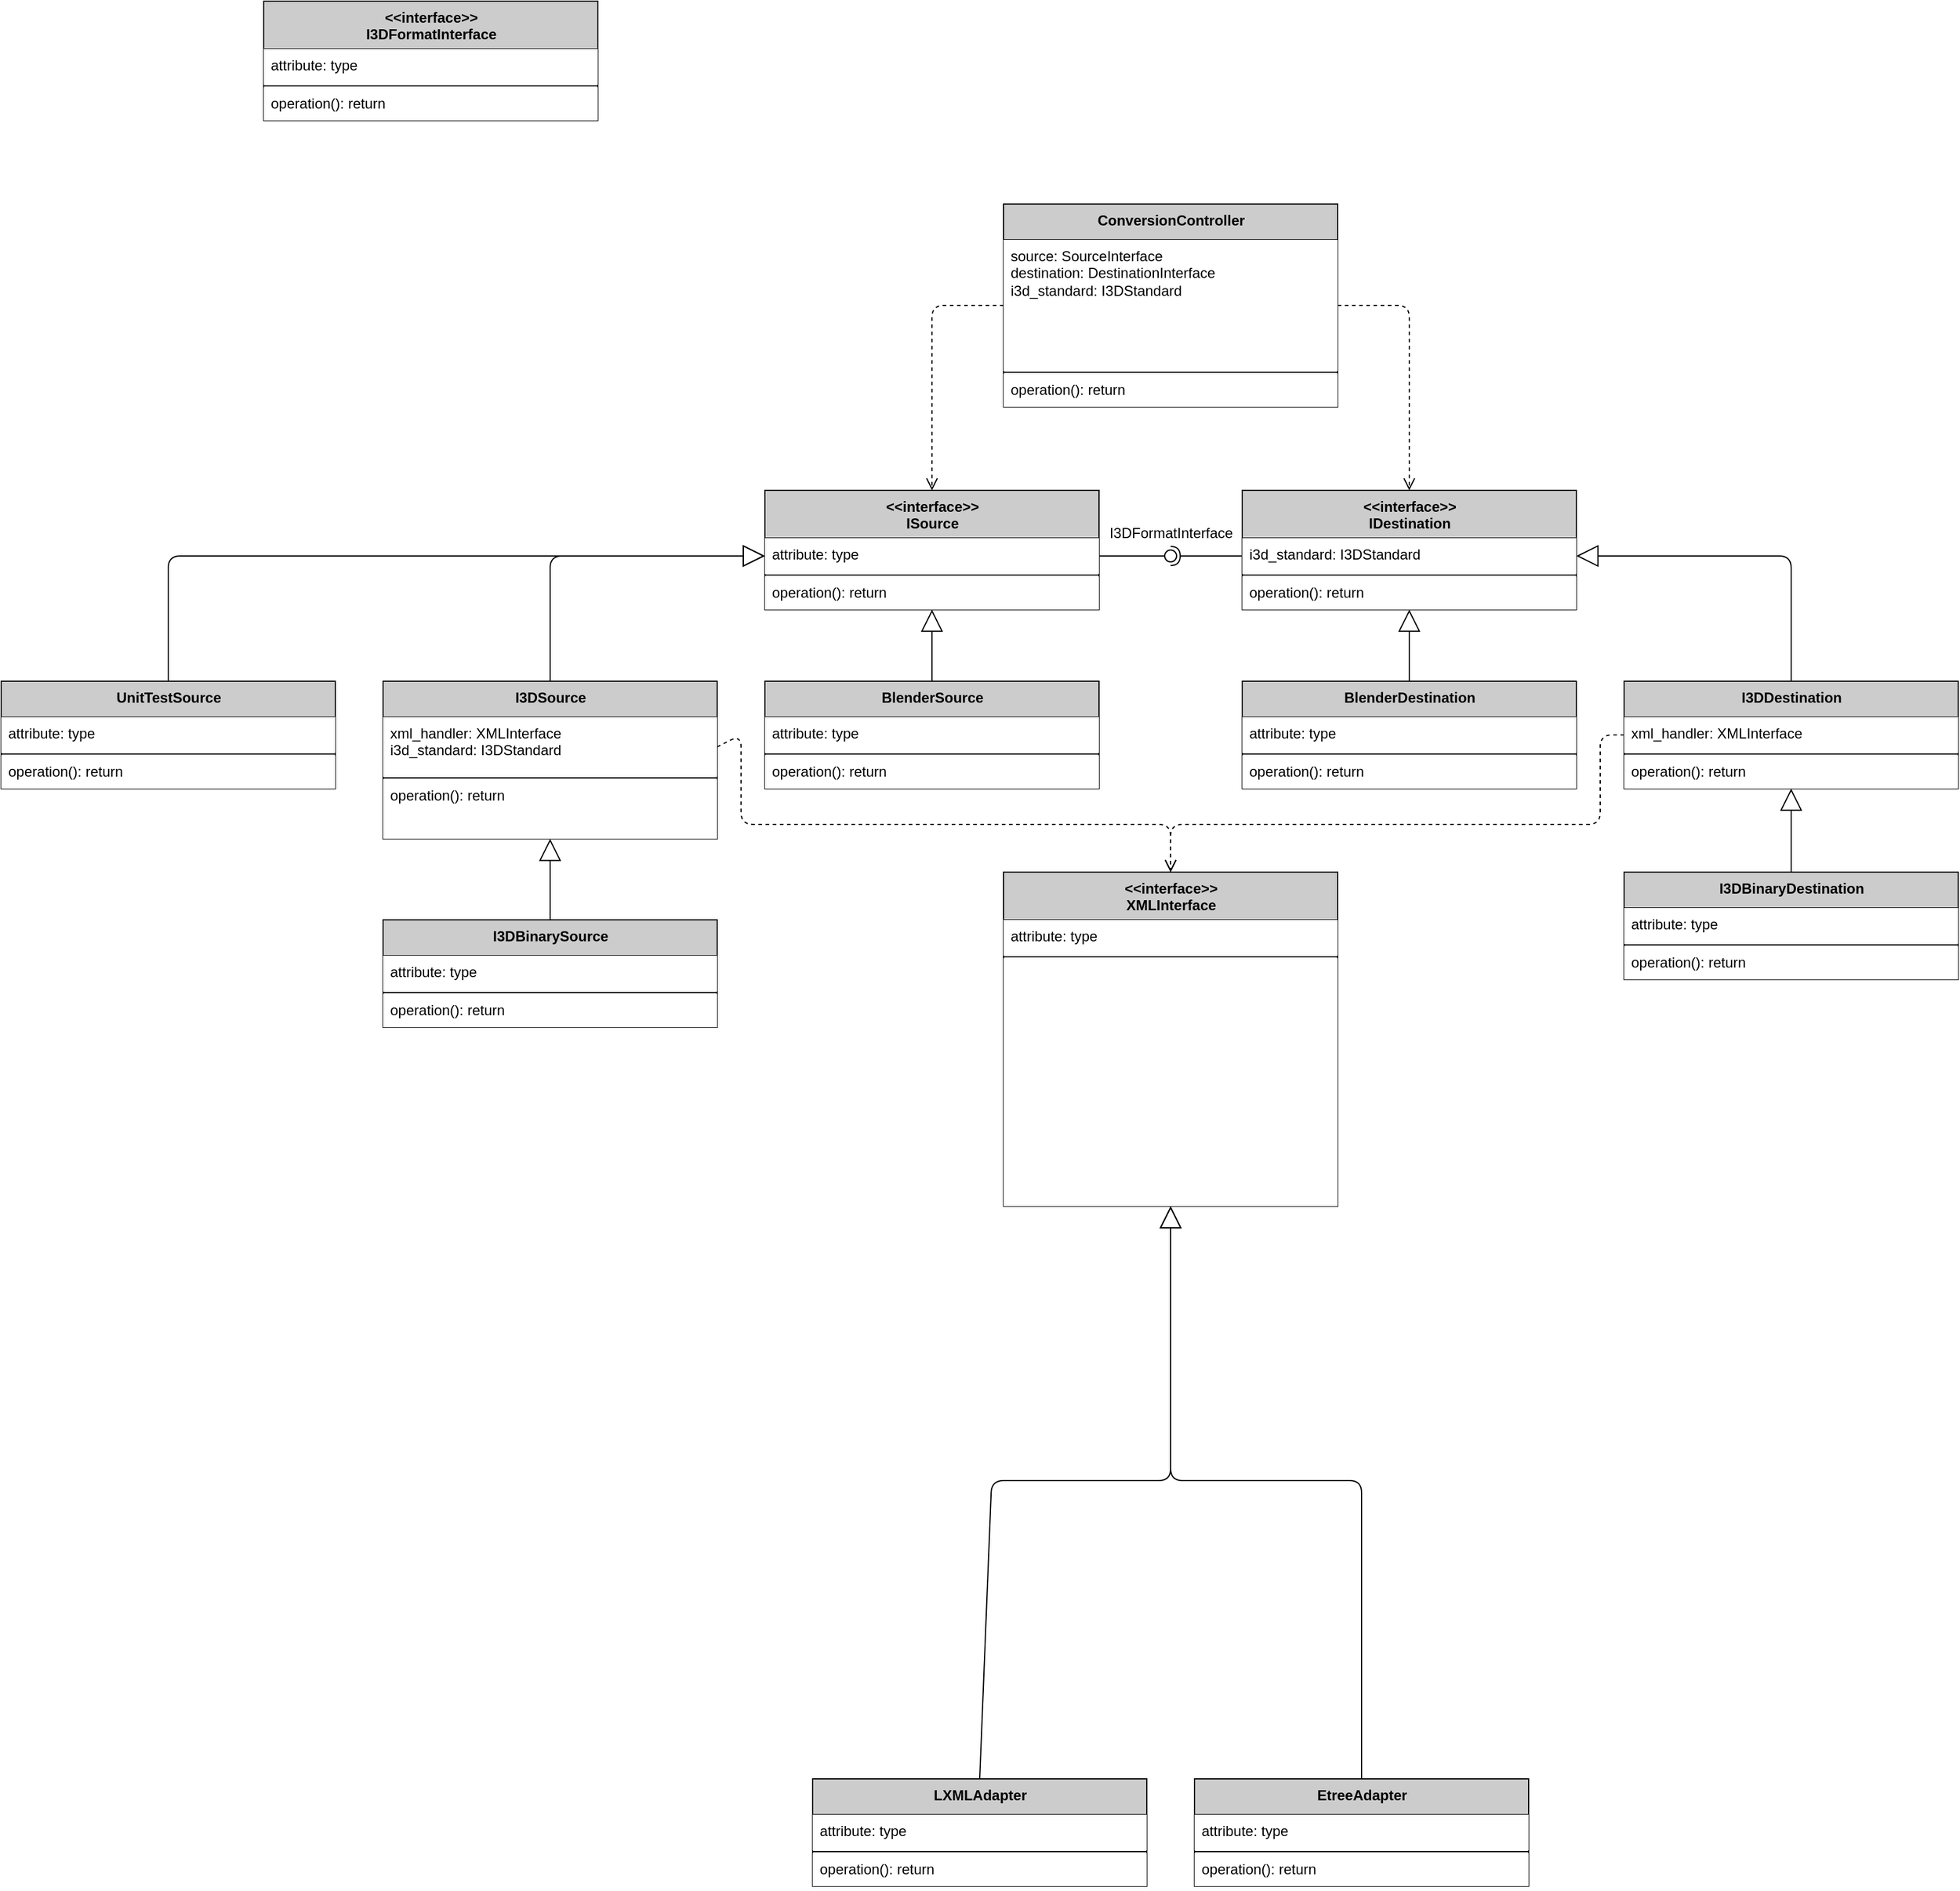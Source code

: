 <mxfile version="14.5.1" type="device" pages="3"><diagram id="AAYSQOXuR-C3PkF5I2tt" name="Modular Architecture"><mxGraphModel dx="4369" dy="2001" grid="1" gridSize="10" guides="1" tooltips="1" connect="1" arrows="1" fold="1" page="1" pageScale="1" pageWidth="1169" pageHeight="827" math="0" shadow="0"><root><mxCell id="ESPLEC_5IfRMAfFLQgVI-0"/><mxCell id="ESPLEC_5IfRMAfFLQgVI-1" parent="ESPLEC_5IfRMAfFLQgVI-0"/><mxCell id="ESPLEC_5IfRMAfFLQgVI-19" value="BlenderSource" style="swimlane;fontStyle=1;align=center;verticalAlign=top;childLayout=stackLayout;horizontal=1;startSize=30;horizontalStack=0;resizeParent=1;resizeParentMax=0;resizeLast=0;collapsible=1;marginBottom=0;fillColor=#CCCCCC;html=1;" parent="ESPLEC_5IfRMAfFLQgVI-1" vertex="1"><mxGeometry x="-640" y="320" width="280" height="90" as="geometry"/></mxCell><mxCell id="ESPLEC_5IfRMAfFLQgVI-20" value="attribute: type&lt;br&gt;&amp;nbsp;" style="text;strokeColor=none;align=left;verticalAlign=top;spacingLeft=4;spacingRight=4;overflow=hidden;rotatable=0;points=[[0,0.5],[1,0.5],[1, 0.25],[1,0.75],[0, 0.25],[0,0.75]];portConstraint=eastwest;html=1;fillColor=#ffffff;" parent="ESPLEC_5IfRMAfFLQgVI-19" vertex="1"><mxGeometry y="30" width="280" height="30" as="geometry"/></mxCell><mxCell id="ESPLEC_5IfRMAfFLQgVI-21" value="" style="line;strokeWidth=1;fillColor=none;align=left;verticalAlign=middle;spacingTop=0;spacingLeft=0;spacingRight=0;rotatable=0;labelPosition=right;points=[];portConstraint=eastwest;sketch=0;spacing=0;fontSize=12;perimeterSpacing=0;shadow=0;" parent="ESPLEC_5IfRMAfFLQgVI-19" vertex="1"><mxGeometry y="60" width="280" height="2.12" as="geometry"/></mxCell><mxCell id="ESPLEC_5IfRMAfFLQgVI-22" value="operation(): return" style="text;strokeColor=none;align=left;verticalAlign=top;spacingLeft=4;spacingRight=4;overflow=hidden;rotatable=0;points=[[0,0.5],[1,0.5]];portConstraint=eastwest;fillColor=#ffffff;html=1;" parent="ESPLEC_5IfRMAfFLQgVI-19" vertex="1"><mxGeometry y="62.12" width="280" height="27.88" as="geometry"/></mxCell><mxCell id="ESPLEC_5IfRMAfFLQgVI-23" value="I3DBinaryDestination" style="swimlane;fontStyle=1;align=center;verticalAlign=top;childLayout=stackLayout;horizontal=1;startSize=30;horizontalStack=0;resizeParent=1;resizeParentMax=0;resizeLast=0;collapsible=1;marginBottom=0;fillColor=#CCCCCC;html=1;" parent="ESPLEC_5IfRMAfFLQgVI-1" vertex="1"><mxGeometry x="80" y="480" width="280" height="90" as="geometry"/></mxCell><mxCell id="ESPLEC_5IfRMAfFLQgVI-24" value="attribute: type&lt;br&gt;&amp;nbsp;" style="text;strokeColor=none;align=left;verticalAlign=top;spacingLeft=4;spacingRight=4;overflow=hidden;rotatable=0;points=[[0,0.5],[1,0.5],[1, 0.25],[1,0.75],[0, 0.25],[0,0.75]];portConstraint=eastwest;html=1;fillColor=#ffffff;" parent="ESPLEC_5IfRMAfFLQgVI-23" vertex="1"><mxGeometry y="30" width="280" height="30" as="geometry"/></mxCell><mxCell id="ESPLEC_5IfRMAfFLQgVI-25" value="" style="line;strokeWidth=1;fillColor=none;align=left;verticalAlign=middle;spacingTop=0;spacingLeft=0;spacingRight=0;rotatable=0;labelPosition=right;points=[];portConstraint=eastwest;sketch=0;spacing=0;fontSize=12;perimeterSpacing=0;shadow=0;" parent="ESPLEC_5IfRMAfFLQgVI-23" vertex="1"><mxGeometry y="60" width="280" height="2.12" as="geometry"/></mxCell><mxCell id="ESPLEC_5IfRMAfFLQgVI-26" value="operation(): return" style="text;strokeColor=none;align=left;verticalAlign=top;spacingLeft=4;spacingRight=4;overflow=hidden;rotatable=0;points=[[0,0.5],[1,0.5]];portConstraint=eastwest;fillColor=#ffffff;html=1;" parent="ESPLEC_5IfRMAfFLQgVI-23" vertex="1"><mxGeometry y="62.12" width="280" height="27.88" as="geometry"/></mxCell><mxCell id="ESPLEC_5IfRMAfFLQgVI-66" value="&amp;lt;&amp;lt;interface&amp;gt;&amp;gt;&lt;br&gt;ISource" style="swimlane;fontStyle=1;align=center;verticalAlign=top;childLayout=stackLayout;horizontal=1;startSize=40;horizontalStack=0;resizeParent=1;resizeParentMax=0;resizeLast=0;collapsible=1;marginBottom=0;fillColor=#CCCCCC;html=1;" parent="ESPLEC_5IfRMAfFLQgVI-1" vertex="1"><mxGeometry x="-640" y="160" width="280" height="100" as="geometry"/></mxCell><mxCell id="ESPLEC_5IfRMAfFLQgVI-67" value="attribute: type&lt;br&gt;&amp;nbsp;" style="text;strokeColor=none;align=left;verticalAlign=top;spacingLeft=4;spacingRight=4;overflow=hidden;rotatable=0;points=[[0,0.5],[1,0.5],[1, 0.25],[1,0.75],[0, 0.25],[0,0.75]];portConstraint=eastwest;html=1;fillColor=#ffffff;" parent="ESPLEC_5IfRMAfFLQgVI-66" vertex="1"><mxGeometry y="40" width="280" height="30" as="geometry"/></mxCell><mxCell id="ESPLEC_5IfRMAfFLQgVI-68" value="" style="line;strokeWidth=1;fillColor=none;align=left;verticalAlign=middle;spacingTop=0;spacingLeft=0;spacingRight=0;rotatable=0;labelPosition=right;points=[];portConstraint=eastwest;sketch=0;spacing=0;fontSize=12;perimeterSpacing=0;shadow=0;" parent="ESPLEC_5IfRMAfFLQgVI-66" vertex="1"><mxGeometry y="70" width="280" height="2.12" as="geometry"/></mxCell><mxCell id="ESPLEC_5IfRMAfFLQgVI-69" value="operation(): return" style="text;strokeColor=none;align=left;verticalAlign=top;spacingLeft=4;spacingRight=4;overflow=hidden;rotatable=0;points=[[0,0.5],[1,0.5]];portConstraint=eastwest;fillColor=#ffffff;html=1;" parent="ESPLEC_5IfRMAfFLQgVI-66" vertex="1"><mxGeometry y="72.12" width="280" height="27.88" as="geometry"/></mxCell><mxCell id="ESPLEC_5IfRMAfFLQgVI-70" value="&amp;lt;&amp;lt;interface&amp;gt;&amp;gt;&lt;br&gt;IDestination" style="swimlane;fontStyle=1;align=center;verticalAlign=top;childLayout=stackLayout;horizontal=1;startSize=40;horizontalStack=0;resizeParent=1;resizeParentMax=0;resizeLast=0;collapsible=1;marginBottom=0;fillColor=#CCCCCC;html=1;" parent="ESPLEC_5IfRMAfFLQgVI-1" vertex="1"><mxGeometry x="-240" y="160" width="280" height="100" as="geometry"/></mxCell><mxCell id="ESPLEC_5IfRMAfFLQgVI-71" value="i3d_standard: I3DStandard" style="text;strokeColor=none;align=left;verticalAlign=top;spacingLeft=4;spacingRight=4;overflow=hidden;rotatable=0;points=[[0,0.5],[1,0.5],[1, 0.25],[1,0.75],[0, 0.25],[0,0.75]];portConstraint=eastwest;html=1;fillColor=#ffffff;" parent="ESPLEC_5IfRMAfFLQgVI-70" vertex="1"><mxGeometry y="40" width="280" height="30" as="geometry"/></mxCell><mxCell id="ESPLEC_5IfRMAfFLQgVI-72" value="" style="line;strokeWidth=1;fillColor=none;align=left;verticalAlign=middle;spacingTop=0;spacingLeft=0;spacingRight=0;rotatable=0;labelPosition=right;points=[];portConstraint=eastwest;sketch=0;spacing=0;fontSize=12;perimeterSpacing=0;shadow=0;" parent="ESPLEC_5IfRMAfFLQgVI-70" vertex="1"><mxGeometry y="70" width="280" height="2.12" as="geometry"/></mxCell><mxCell id="ESPLEC_5IfRMAfFLQgVI-73" value="operation(): return" style="text;strokeColor=none;align=left;verticalAlign=top;spacingLeft=4;spacingRight=4;overflow=hidden;rotatable=0;points=[[0,0.5],[1,0.5]];portConstraint=eastwest;fillColor=#ffffff;html=1;" parent="ESPLEC_5IfRMAfFLQgVI-70" vertex="1"><mxGeometry y="72.12" width="280" height="27.88" as="geometry"/></mxCell><mxCell id="ESPLEC_5IfRMAfFLQgVI-74" value="I3DSource" style="swimlane;fontStyle=1;align=center;verticalAlign=top;childLayout=stackLayout;horizontal=1;startSize=30;horizontalStack=0;resizeParent=1;resizeParentMax=0;resizeLast=0;collapsible=1;marginBottom=0;fillColor=#CCCCCC;html=1;" parent="ESPLEC_5IfRMAfFLQgVI-1" vertex="1"><mxGeometry x="-960" y="320" width="280" height="132.12" as="geometry"/></mxCell><mxCell id="ESPLEC_5IfRMAfFLQgVI-75" value="xml_handler: XMLInterface&lt;br&gt;i3d_standard: I3DStandard" style="text;strokeColor=none;align=left;verticalAlign=top;spacingLeft=4;spacingRight=4;overflow=hidden;rotatable=0;points=[[0,0.5],[1,0.5],[1, 0.25],[1,0.75],[0, 0.25],[0,0.75]];portConstraint=eastwest;html=1;fillColor=#ffffff;" parent="ESPLEC_5IfRMAfFLQgVI-74" vertex="1"><mxGeometry y="30" width="280" height="50" as="geometry"/></mxCell><mxCell id="ESPLEC_5IfRMAfFLQgVI-76" value="" style="line;strokeWidth=1;fillColor=none;align=left;verticalAlign=middle;spacingTop=0;spacingLeft=0;spacingRight=0;rotatable=0;labelPosition=right;points=[];portConstraint=eastwest;sketch=0;spacing=0;fontSize=12;perimeterSpacing=0;shadow=0;" parent="ESPLEC_5IfRMAfFLQgVI-74" vertex="1"><mxGeometry y="80" width="280" height="2.12" as="geometry"/></mxCell><mxCell id="ESPLEC_5IfRMAfFLQgVI-77" value="operation(): return" style="text;strokeColor=none;align=left;verticalAlign=top;spacingLeft=4;spacingRight=4;overflow=hidden;rotatable=0;points=[[0,0.5],[1,0.5]];portConstraint=eastwest;fillColor=#ffffff;html=1;" parent="ESPLEC_5IfRMAfFLQgVI-74" vertex="1"><mxGeometry y="82.12" width="280" height="50" as="geometry"/></mxCell><mxCell id="ESPLEC_5IfRMAfFLQgVI-78" value="BlenderDestination" style="swimlane;fontStyle=1;align=center;verticalAlign=top;childLayout=stackLayout;horizontal=1;startSize=30;horizontalStack=0;resizeParent=1;resizeParentMax=0;resizeLast=0;collapsible=1;marginBottom=0;fillColor=#CCCCCC;html=1;" parent="ESPLEC_5IfRMAfFLQgVI-1" vertex="1"><mxGeometry x="-240" y="320" width="280" height="90" as="geometry"/></mxCell><mxCell id="ESPLEC_5IfRMAfFLQgVI-79" value="attribute: type&lt;br&gt;&amp;nbsp;" style="text;strokeColor=none;align=left;verticalAlign=top;spacingLeft=4;spacingRight=4;overflow=hidden;rotatable=0;points=[[0,0.5],[1,0.5],[1, 0.25],[1,0.75],[0, 0.25],[0,0.75]];portConstraint=eastwest;html=1;fillColor=#ffffff;" parent="ESPLEC_5IfRMAfFLQgVI-78" vertex="1"><mxGeometry y="30" width="280" height="30" as="geometry"/></mxCell><mxCell id="ESPLEC_5IfRMAfFLQgVI-80" value="" style="line;strokeWidth=1;fillColor=none;align=left;verticalAlign=middle;spacingTop=0;spacingLeft=0;spacingRight=0;rotatable=0;labelPosition=right;points=[];portConstraint=eastwest;sketch=0;spacing=0;fontSize=12;perimeterSpacing=0;shadow=0;" parent="ESPLEC_5IfRMAfFLQgVI-78" vertex="1"><mxGeometry y="60" width="280" height="2.12" as="geometry"/></mxCell><mxCell id="ESPLEC_5IfRMAfFLQgVI-81" value="operation(): return" style="text;strokeColor=none;align=left;verticalAlign=top;spacingLeft=4;spacingRight=4;overflow=hidden;rotatable=0;points=[[0,0.5],[1,0.5]];portConstraint=eastwest;fillColor=#ffffff;html=1;" parent="ESPLEC_5IfRMAfFLQgVI-78" vertex="1"><mxGeometry y="62.12" width="280" height="27.88" as="geometry"/></mxCell><mxCell id="ESPLEC_5IfRMAfFLQgVI-82" value="ConversionController" style="swimlane;fontStyle=1;align=center;verticalAlign=top;childLayout=stackLayout;horizontal=1;startSize=30;horizontalStack=0;resizeParent=1;resizeParentMax=0;resizeLast=0;collapsible=1;marginBottom=0;fillColor=#CCCCCC;html=1;" parent="ESPLEC_5IfRMAfFLQgVI-1" vertex="1"><mxGeometry x="-440" y="-80" width="280" height="170" as="geometry"/></mxCell><mxCell id="ESPLEC_5IfRMAfFLQgVI-83" value="source: SourceInterface&lt;br&gt;destination: DestinationInterface&lt;br&gt;i3d_standard: I3DStandard" style="text;strokeColor=none;align=left;verticalAlign=top;spacingLeft=4;spacingRight=4;overflow=hidden;rotatable=0;points=[[0,0.5],[1,0.5],[1, 0.25],[1,0.75],[0, 0.25],[0,0.75]];portConstraint=eastwest;html=1;fillColor=#ffffff;" parent="ESPLEC_5IfRMAfFLQgVI-82" vertex="1"><mxGeometry y="30" width="280" height="110" as="geometry"/></mxCell><mxCell id="ESPLEC_5IfRMAfFLQgVI-84" value="" style="line;strokeWidth=1;fillColor=none;align=left;verticalAlign=middle;spacingTop=0;spacingLeft=0;spacingRight=0;rotatable=0;labelPosition=right;points=[];portConstraint=eastwest;sketch=0;spacing=0;fontSize=12;perimeterSpacing=0;shadow=0;" parent="ESPLEC_5IfRMAfFLQgVI-82" vertex="1"><mxGeometry y="140" width="280" height="2.12" as="geometry"/></mxCell><mxCell id="ESPLEC_5IfRMAfFLQgVI-85" value="operation(): return" style="text;strokeColor=none;align=left;verticalAlign=top;spacingLeft=4;spacingRight=4;overflow=hidden;rotatable=0;points=[[0,0.5],[1,0.5]];portConstraint=eastwest;fillColor=#ffffff;html=1;" parent="ESPLEC_5IfRMAfFLQgVI-82" vertex="1"><mxGeometry y="142.12" width="280" height="27.88" as="geometry"/></mxCell><mxCell id="ESPLEC_5IfRMAfFLQgVI-87" value="I3DDestination" style="swimlane;fontStyle=1;align=center;verticalAlign=top;childLayout=stackLayout;horizontal=1;startSize=30;horizontalStack=0;resizeParent=1;resizeParentMax=0;resizeLast=0;collapsible=1;marginBottom=0;fillColor=#CCCCCC;html=1;" parent="ESPLEC_5IfRMAfFLQgVI-1" vertex="1"><mxGeometry x="80" y="320" width="280" height="90" as="geometry"/></mxCell><mxCell id="ESPLEC_5IfRMAfFLQgVI-88" value="xml_handler: XMLInterface&lt;br&gt;&amp;nbsp;" style="text;strokeColor=none;align=left;verticalAlign=top;spacingLeft=4;spacingRight=4;overflow=hidden;rotatable=0;points=[[0,0.5],[1,0.5],[1, 0.25],[1,0.75],[0, 0.25],[0,0.75]];portConstraint=eastwest;html=1;fillColor=#ffffff;" parent="ESPLEC_5IfRMAfFLQgVI-87" vertex="1"><mxGeometry y="30" width="280" height="30" as="geometry"/></mxCell><mxCell id="ESPLEC_5IfRMAfFLQgVI-89" value="" style="line;strokeWidth=1;fillColor=none;align=left;verticalAlign=middle;spacingTop=0;spacingLeft=0;spacingRight=0;rotatable=0;labelPosition=right;points=[];portConstraint=eastwest;sketch=0;spacing=0;fontSize=12;perimeterSpacing=0;shadow=0;" parent="ESPLEC_5IfRMAfFLQgVI-87" vertex="1"><mxGeometry y="60" width="280" height="2.12" as="geometry"/></mxCell><mxCell id="ESPLEC_5IfRMAfFLQgVI-90" value="operation(): return" style="text;strokeColor=none;align=left;verticalAlign=top;spacingLeft=4;spacingRight=4;overflow=hidden;rotatable=0;points=[[0,0.5],[1,0.5]];portConstraint=eastwest;fillColor=#ffffff;html=1;" parent="ESPLEC_5IfRMAfFLQgVI-87" vertex="1"><mxGeometry y="62.12" width="280" height="27.88" as="geometry"/></mxCell><mxCell id="ESPLEC_5IfRMAfFLQgVI-91" value="I3DBinarySource" style="swimlane;fontStyle=1;align=center;verticalAlign=top;childLayout=stackLayout;horizontal=1;startSize=30;horizontalStack=0;resizeParent=1;resizeParentMax=0;resizeLast=0;collapsible=1;marginBottom=0;fillColor=#CCCCCC;html=1;" parent="ESPLEC_5IfRMAfFLQgVI-1" vertex="1"><mxGeometry x="-960" y="520" width="280" height="90" as="geometry"/></mxCell><mxCell id="ESPLEC_5IfRMAfFLQgVI-92" value="attribute: type&lt;br&gt;&amp;nbsp;" style="text;strokeColor=none;align=left;verticalAlign=top;spacingLeft=4;spacingRight=4;overflow=hidden;rotatable=0;points=[[0,0.5],[1,0.5],[1, 0.25],[1,0.75],[0, 0.25],[0,0.75]];portConstraint=eastwest;html=1;fillColor=#ffffff;" parent="ESPLEC_5IfRMAfFLQgVI-91" vertex="1"><mxGeometry y="30" width="280" height="30" as="geometry"/></mxCell><mxCell id="ESPLEC_5IfRMAfFLQgVI-93" value="" style="line;strokeWidth=1;fillColor=none;align=left;verticalAlign=middle;spacingTop=0;spacingLeft=0;spacingRight=0;rotatable=0;labelPosition=right;points=[];portConstraint=eastwest;sketch=0;spacing=0;fontSize=12;perimeterSpacing=0;shadow=0;" parent="ESPLEC_5IfRMAfFLQgVI-91" vertex="1"><mxGeometry y="60" width="280" height="2.12" as="geometry"/></mxCell><mxCell id="ESPLEC_5IfRMAfFLQgVI-94" value="operation(): return" style="text;strokeColor=none;align=left;verticalAlign=top;spacingLeft=4;spacingRight=4;overflow=hidden;rotatable=0;points=[[0,0.5],[1,0.5]];portConstraint=eastwest;fillColor=#ffffff;html=1;" parent="ESPLEC_5IfRMAfFLQgVI-91" vertex="1"><mxGeometry y="62.12" width="280" height="27.88" as="geometry"/></mxCell><mxCell id="ESPLEC_5IfRMAfFLQgVI-95" value="" style="endArrow=open;startArrow=none;endFill=0;startFill=0;endSize=8;html=1;verticalAlign=bottom;dashed=1;labelBackgroundColor=none;entryX=0.5;entryY=0;entryDx=0;entryDy=0;exitX=1;exitY=0.5;exitDx=0;exitDy=0;" parent="ESPLEC_5IfRMAfFLQgVI-1" source="ESPLEC_5IfRMAfFLQgVI-83" target="ESPLEC_5IfRMAfFLQgVI-70" edge="1"><mxGeometry y="40" width="160" relative="1" as="geometry"><mxPoint x="-310" y="230" as="sourcePoint"/><mxPoint x="-150" y="230" as="targetPoint"/><mxPoint as="offset"/><Array as="points"><mxPoint x="-100" y="5"/></Array></mxGeometry></mxCell><mxCell id="ESPLEC_5IfRMAfFLQgVI-96" value="" style="endArrow=open;startArrow=none;endFill=0;startFill=0;endSize=8;html=1;verticalAlign=bottom;dashed=1;labelBackgroundColor=none;entryX=0.5;entryY=0;entryDx=0;entryDy=0;exitX=0;exitY=0.5;exitDx=0;exitDy=0;" parent="ESPLEC_5IfRMAfFLQgVI-1" source="ESPLEC_5IfRMAfFLQgVI-83" target="ESPLEC_5IfRMAfFLQgVI-66" edge="1"><mxGeometry y="40" width="160" relative="1" as="geometry"><mxPoint x="-360" y="230" as="sourcePoint"/><mxPoint x="-200" y="230" as="targetPoint"/><mxPoint as="offset"/><Array as="points"><mxPoint x="-500" y="5"/></Array></mxGeometry></mxCell><mxCell id="ESPLEC_5IfRMAfFLQgVI-97" value="" style="endArrow=block;endSize=16;endFill=0;html=1;exitX=0.5;exitY=0;exitDx=0;exitDy=0;entryX=0.5;entryY=1;entryDx=0;entryDy=0;" parent="ESPLEC_5IfRMAfFLQgVI-1" source="ESPLEC_5IfRMAfFLQgVI-19" target="ESPLEC_5IfRMAfFLQgVI-66" edge="1"><mxGeometry width="160" relative="1" as="geometry"><mxPoint x="-750" y="280" as="sourcePoint"/><mxPoint x="-680" y="290" as="targetPoint"/></mxGeometry></mxCell><mxCell id="ESPLEC_5IfRMAfFLQgVI-98" value="" style="endArrow=block;endSize=16;endFill=0;html=1;exitX=0.5;exitY=0;exitDx=0;exitDy=0;entryX=0;entryY=0.5;entryDx=0;entryDy=0;" parent="ESPLEC_5IfRMAfFLQgVI-1" source="ESPLEC_5IfRMAfFLQgVI-74" target="ESPLEC_5IfRMAfFLQgVI-67" edge="1"><mxGeometry width="160" relative="1" as="geometry"><mxPoint x="-760" y="320" as="sourcePoint"/><mxPoint x="-870" y="220" as="targetPoint"/><Array as="points"><mxPoint x="-820" y="215"/></Array></mxGeometry></mxCell><mxCell id="ESPLEC_5IfRMAfFLQgVI-101" value="" style="endArrow=block;endSize=16;endFill=0;html=1;exitX=0.5;exitY=0;exitDx=0;exitDy=0;entryX=0.5;entryY=1;entryDx=0;entryDy=0;" parent="ESPLEC_5IfRMAfFLQgVI-1" source="ESPLEC_5IfRMAfFLQgVI-78" target="ESPLEC_5IfRMAfFLQgVI-70" edge="1"><mxGeometry width="160" relative="1" as="geometry"><mxPoint x="280" y="320" as="sourcePoint"/><mxPoint x="-100" y="280" as="targetPoint"/></mxGeometry></mxCell><mxCell id="ESPLEC_5IfRMAfFLQgVI-102" value="" style="endArrow=block;endSize=16;endFill=0;html=1;entryX=1;entryY=0.5;entryDx=0;entryDy=0;exitX=0.5;exitY=0;exitDx=0;exitDy=0;" parent="ESPLEC_5IfRMAfFLQgVI-1" source="ESPLEC_5IfRMAfFLQgVI-87" target="ESPLEC_5IfRMAfFLQgVI-71" edge="1"><mxGeometry width="160" relative="1" as="geometry"><mxPoint x="280" y="320" as="sourcePoint"/><mxPoint x="280" y="240" as="targetPoint"/><Array as="points"><mxPoint x="220" y="215"/></Array></mxGeometry></mxCell><mxCell id="ESPLEC_5IfRMAfFLQgVI-105" value="" style="endArrow=block;endSize=16;endFill=0;html=1;exitX=0.5;exitY=0;exitDx=0;exitDy=0;entryX=0.5;entryY=1;entryDx=0;entryDy=0;" parent="ESPLEC_5IfRMAfFLQgVI-1" source="ESPLEC_5IfRMAfFLQgVI-91" target="ESPLEC_5IfRMAfFLQgVI-74" edge="1"><mxGeometry width="160" relative="1" as="geometry"><mxPoint x="-730" y="350" as="sourcePoint"/><mxPoint x="-1060" y="280" as="targetPoint"/></mxGeometry></mxCell><mxCell id="ESPLEC_5IfRMAfFLQgVI-106" value="" style="endArrow=block;endSize=16;endFill=0;html=1;exitX=0.5;exitY=0;exitDx=0;exitDy=0;entryX=0.5;entryY=1;entryDx=0;entryDy=0;" parent="ESPLEC_5IfRMAfFLQgVI-1" source="ESPLEC_5IfRMAfFLQgVI-23" target="ESPLEC_5IfRMAfFLQgVI-87" edge="1"><mxGeometry width="160" relative="1" as="geometry"><mxPoint x="410" y="330" as="sourcePoint"/><mxPoint x="410" y="250" as="targetPoint"/></mxGeometry></mxCell><mxCell id="ESPLEC_5IfRMAfFLQgVI-107" value="" style="rounded=0;orthogonalLoop=1;jettySize=auto;html=1;endArrow=none;endFill=0;exitX=1;exitY=0.5;exitDx=0;exitDy=0;" parent="ESPLEC_5IfRMAfFLQgVI-1" source="ESPLEC_5IfRMAfFLQgVI-67" target="ESPLEC_5IfRMAfFLQgVI-110" edge="1"><mxGeometry relative="1" as="geometry"><mxPoint x="-280" y="305" as="sourcePoint"/></mxGeometry></mxCell><mxCell id="ESPLEC_5IfRMAfFLQgVI-108" value="I3DFormatInterface" style="edgeLabel;html=1;align=center;verticalAlign=middle;resizable=0;points=[];fontSize=12;" parent="ESPLEC_5IfRMAfFLQgVI-107" vertex="1" connectable="0"><mxGeometry x="-0.377" y="1" relative="1" as="geometry"><mxPoint x="43" y="-18" as="offset"/></mxGeometry></mxCell><mxCell id="ESPLEC_5IfRMAfFLQgVI-109" value="" style="rounded=0;orthogonalLoop=1;jettySize=auto;html=1;endArrow=halfCircle;endFill=0;entryX=0.5;entryY=0.5;entryDx=0;entryDy=0;endSize=6;strokeWidth=1;exitX=0;exitY=0.5;exitDx=0;exitDy=0;" parent="ESPLEC_5IfRMAfFLQgVI-1" source="ESPLEC_5IfRMAfFLQgVI-71" target="ESPLEC_5IfRMAfFLQgVI-110" edge="1"><mxGeometry relative="1" as="geometry"><mxPoint x="-240" y="305" as="sourcePoint"/></mxGeometry></mxCell><mxCell id="ESPLEC_5IfRMAfFLQgVI-110" value="" style="ellipse;whiteSpace=wrap;html=1;fontFamily=Helvetica;fontSize=12;fontColor=#000000;align=center;strokeColor=#000000;fillColor=#ffffff;points=[];aspect=fixed;resizable=0;" parent="ESPLEC_5IfRMAfFLQgVI-1" vertex="1"><mxGeometry x="-305" y="210" width="10" height="10" as="geometry"/></mxCell><mxCell id="ESPLEC_5IfRMAfFLQgVI-119" value="&amp;lt;&amp;lt;interface&amp;gt;&amp;gt;&lt;br&gt;XMLInterface" style="swimlane;fontStyle=1;align=center;verticalAlign=top;childLayout=stackLayout;horizontal=1;startSize=40;horizontalStack=0;resizeParent=1;resizeParentMax=0;resizeLast=0;collapsible=1;marginBottom=0;fillColor=#CCCCCC;html=1;" parent="ESPLEC_5IfRMAfFLQgVI-1" vertex="1"><mxGeometry x="-440" y="480" width="280" height="280" as="geometry"/></mxCell><mxCell id="ESPLEC_5IfRMAfFLQgVI-120" value="attribute: type&lt;br&gt;&amp;nbsp;" style="text;strokeColor=none;align=left;verticalAlign=top;spacingLeft=4;spacingRight=4;overflow=hidden;rotatable=0;points=[[0,0.5],[1,0.5],[1, 0.25],[1,0.75],[0, 0.25],[0,0.75]];portConstraint=eastwest;html=1;fillColor=#ffffff;" parent="ESPLEC_5IfRMAfFLQgVI-119" vertex="1"><mxGeometry y="40" width="280" height="30" as="geometry"/></mxCell><mxCell id="ESPLEC_5IfRMAfFLQgVI-121" value="" style="line;strokeWidth=1;fillColor=none;align=left;verticalAlign=middle;spacingTop=0;spacingLeft=0;spacingRight=0;rotatable=0;labelPosition=right;points=[];portConstraint=eastwest;sketch=0;spacing=0;fontSize=12;perimeterSpacing=0;shadow=0;" parent="ESPLEC_5IfRMAfFLQgVI-119" vertex="1"><mxGeometry y="70" width="280" height="2.12" as="geometry"/></mxCell><mxCell id="ESPLEC_5IfRMAfFLQgVI-122" value="" style="text;strokeColor=none;align=left;verticalAlign=top;spacingLeft=4;spacingRight=4;overflow=hidden;rotatable=0;points=[[0,0.5],[1,0.5]];portConstraint=eastwest;fillColor=#ffffff;html=1;" parent="ESPLEC_5IfRMAfFLQgVI-119" vertex="1"><mxGeometry y="72.12" width="280" height="207.88" as="geometry"/></mxCell><mxCell id="ESPLEC_5IfRMAfFLQgVI-131" value="LXMLAdapter" style="swimlane;fontStyle=1;align=center;verticalAlign=top;childLayout=stackLayout;horizontal=1;startSize=30;horizontalStack=0;resizeParent=1;resizeParentMax=0;resizeLast=0;collapsible=1;marginBottom=0;fillColor=#CCCCCC;html=1;fontSize=12;" parent="ESPLEC_5IfRMAfFLQgVI-1" vertex="1"><mxGeometry x="-600" y="1240" width="280" height="90" as="geometry"/></mxCell><mxCell id="ESPLEC_5IfRMAfFLQgVI-132" value="attribute: type&lt;br&gt;&amp;nbsp;" style="text;strokeColor=none;align=left;verticalAlign=top;spacingLeft=4;spacingRight=4;overflow=hidden;rotatable=0;points=[[0,0.5],[1,0.5],[1, 0.25],[1,0.75],[0, 0.25],[0,0.75]];portConstraint=eastwest;html=1;fillColor=#ffffff;" parent="ESPLEC_5IfRMAfFLQgVI-131" vertex="1"><mxGeometry y="30" width="280" height="30" as="geometry"/></mxCell><mxCell id="ESPLEC_5IfRMAfFLQgVI-133" value="" style="line;strokeWidth=1;fillColor=none;align=left;verticalAlign=middle;spacingTop=0;spacingLeft=0;spacingRight=0;rotatable=0;labelPosition=right;points=[];portConstraint=eastwest;sketch=0;spacing=0;fontSize=12;perimeterSpacing=0;shadow=0;" parent="ESPLEC_5IfRMAfFLQgVI-131" vertex="1"><mxGeometry y="60" width="280" height="2.12" as="geometry"/></mxCell><mxCell id="ESPLEC_5IfRMAfFLQgVI-134" value="operation(): return" style="text;strokeColor=none;align=left;verticalAlign=top;spacingLeft=4;spacingRight=4;overflow=hidden;rotatable=0;points=[[0,0.5],[1,0.5]];portConstraint=eastwest;fillColor=#ffffff;html=1;" parent="ESPLEC_5IfRMAfFLQgVI-131" vertex="1"><mxGeometry y="62.12" width="280" height="27.88" as="geometry"/></mxCell><mxCell id="ESPLEC_5IfRMAfFLQgVI-135" value="EtreeAdapter" style="swimlane;fontStyle=1;align=center;verticalAlign=top;childLayout=stackLayout;horizontal=1;startSize=30;horizontalStack=0;resizeParent=1;resizeParentMax=0;resizeLast=0;collapsible=1;marginBottom=0;fillColor=#CCCCCC;html=1;fontSize=12;" parent="ESPLEC_5IfRMAfFLQgVI-1" vertex="1"><mxGeometry x="-280" y="1240" width="280" height="90" as="geometry"/></mxCell><mxCell id="ESPLEC_5IfRMAfFLQgVI-136" value="attribute: type&lt;br&gt;&amp;nbsp;" style="text;strokeColor=none;align=left;verticalAlign=top;spacingLeft=4;spacingRight=4;overflow=hidden;rotatable=0;points=[[0,0.5],[1,0.5],[1, 0.25],[1,0.75],[0, 0.25],[0,0.75]];portConstraint=eastwest;html=1;fillColor=#ffffff;" parent="ESPLEC_5IfRMAfFLQgVI-135" vertex="1"><mxGeometry y="30" width="280" height="30" as="geometry"/></mxCell><mxCell id="ESPLEC_5IfRMAfFLQgVI-137" value="" style="line;strokeWidth=1;fillColor=none;align=left;verticalAlign=middle;spacingTop=0;spacingLeft=0;spacingRight=0;rotatable=0;labelPosition=right;points=[];portConstraint=eastwest;sketch=0;spacing=0;fontSize=12;perimeterSpacing=0;shadow=0;" parent="ESPLEC_5IfRMAfFLQgVI-135" vertex="1"><mxGeometry y="60" width="280" height="2.12" as="geometry"/></mxCell><mxCell id="ESPLEC_5IfRMAfFLQgVI-138" value="operation(): return" style="text;strokeColor=none;align=left;verticalAlign=top;spacingLeft=4;spacingRight=4;overflow=hidden;rotatable=0;points=[[0,0.5],[1,0.5]];portConstraint=eastwest;fillColor=#ffffff;html=1;" parent="ESPLEC_5IfRMAfFLQgVI-135" vertex="1"><mxGeometry y="62.12" width="280" height="27.88" as="geometry"/></mxCell><mxCell id="ESPLEC_5IfRMAfFLQgVI-140" value="" style="endArrow=block;endSize=16;endFill=0;html=1;fontSize=12;entryX=0.5;entryY=1;entryDx=0;entryDy=0;exitX=0.5;exitY=0;exitDx=0;exitDy=0;" parent="ESPLEC_5IfRMAfFLQgVI-1" source="ESPLEC_5IfRMAfFLQgVI-135" target="ESPLEC_5IfRMAfFLQgVI-119" edge="1"><mxGeometry width="160" relative="1" as="geometry"><mxPoint x="-260" y="620" as="sourcePoint"/><mxPoint x="-260" y="540" as="targetPoint"/><Array as="points"><mxPoint x="-140" y="990"/><mxPoint x="-300" y="990"/></Array></mxGeometry></mxCell><mxCell id="ESPLEC_5IfRMAfFLQgVI-141" value="" style="endArrow=block;endSize=16;endFill=0;html=1;fontSize=12;entryX=0.5;entryY=1;entryDx=0;entryDy=0;exitX=0.5;exitY=0;exitDx=0;exitDy=0;" parent="ESPLEC_5IfRMAfFLQgVI-1" source="ESPLEC_5IfRMAfFLQgVI-131" target="ESPLEC_5IfRMAfFLQgVI-119" edge="1"><mxGeometry width="160" relative="1" as="geometry"><mxPoint x="-260" y="620" as="sourcePoint"/><mxPoint x="-260" y="540" as="targetPoint"/><Array as="points"><mxPoint x="-450" y="990"/><mxPoint x="-300" y="990"/></Array></mxGeometry></mxCell><mxCell id="ESPLEC_5IfRMAfFLQgVI-143" value="" style="endArrow=open;startArrow=none;endFill=0;startFill=0;endSize=8;html=1;verticalAlign=bottom;dashed=1;labelBackgroundColor=none;fontSize=12;entryX=0.5;entryY=0;entryDx=0;entryDy=0;exitX=1;exitY=0.5;exitDx=0;exitDy=0;" parent="ESPLEC_5IfRMAfFLQgVI-1" source="ESPLEC_5IfRMAfFLQgVI-75" target="ESPLEC_5IfRMAfFLQgVI-119" edge="1"><mxGeometry y="40" width="160" relative="1" as="geometry"><mxPoint x="-540" y="450" as="sourcePoint"/><mxPoint x="-380" y="450" as="targetPoint"/><mxPoint as="offset"/><Array as="points"><mxPoint x="-660" y="365"/><mxPoint x="-660" y="440"/><mxPoint x="-300" y="440"/></Array></mxGeometry></mxCell><mxCell id="ESPLEC_5IfRMAfFLQgVI-144" value="" style="endArrow=open;startArrow=none;endFill=0;startFill=0;endSize=8;html=1;verticalAlign=bottom;dashed=1;labelBackgroundColor=none;fontSize=12;entryX=0.5;entryY=0;entryDx=0;entryDy=0;exitX=0;exitY=0.5;exitDx=0;exitDy=0;" parent="ESPLEC_5IfRMAfFLQgVI-1" source="ESPLEC_5IfRMAfFLQgVI-88" target="ESPLEC_5IfRMAfFLQgVI-119" edge="1"><mxGeometry y="40" width="160" relative="1" as="geometry"><mxPoint x="20" y="430" as="sourcePoint"/><mxPoint x="-60" y="450" as="targetPoint"/><mxPoint as="offset"/><Array as="points"><mxPoint x="60" y="365"/><mxPoint x="60" y="440"/><mxPoint x="-300" y="440"/></Array></mxGeometry></mxCell><mxCell id="VoKkloOKToIxE2f8hrpZ-0" value="&amp;lt;&amp;lt;interface&amp;gt;&amp;gt;&lt;br&gt;I3DFormatInterface" style="swimlane;fontStyle=1;align=center;verticalAlign=top;childLayout=stackLayout;horizontal=1;startSize=40;horizontalStack=0;resizeParent=1;resizeParentMax=0;resizeLast=0;collapsible=1;marginBottom=0;fillColor=#CCCCCC;html=1;" parent="ESPLEC_5IfRMAfFLQgVI-1" vertex="1"><mxGeometry x="-1060" y="-250" width="280" height="100" as="geometry"/></mxCell><mxCell id="VoKkloOKToIxE2f8hrpZ-1" value="attribute: type&lt;br&gt;&amp;nbsp;" style="text;strokeColor=none;align=left;verticalAlign=top;spacingLeft=4;spacingRight=4;overflow=hidden;rotatable=0;points=[[0,0.5],[1,0.5],[1, 0.25],[1,0.75],[0, 0.25],[0,0.75]];portConstraint=eastwest;html=1;fillColor=#ffffff;" parent="VoKkloOKToIxE2f8hrpZ-0" vertex="1"><mxGeometry y="40" width="280" height="30" as="geometry"/></mxCell><mxCell id="VoKkloOKToIxE2f8hrpZ-2" value="" style="line;strokeWidth=1;fillColor=none;align=left;verticalAlign=middle;spacingTop=0;spacingLeft=0;spacingRight=0;rotatable=0;labelPosition=right;points=[];portConstraint=eastwest;sketch=0;spacing=0;fontSize=12;perimeterSpacing=0;shadow=0;" parent="VoKkloOKToIxE2f8hrpZ-0" vertex="1"><mxGeometry y="70" width="280" height="2.12" as="geometry"/></mxCell><mxCell id="VoKkloOKToIxE2f8hrpZ-3" value="operation(): return" style="text;strokeColor=none;align=left;verticalAlign=top;spacingLeft=4;spacingRight=4;overflow=hidden;rotatable=0;points=[[0,0.5],[1,0.5]];portConstraint=eastwest;fillColor=#ffffff;html=1;" parent="VoKkloOKToIxE2f8hrpZ-0" vertex="1"><mxGeometry y="72.12" width="280" height="27.88" as="geometry"/></mxCell><mxCell id="F--4C3Kr1zJPOgt4axYy-2" value="UnitTestSource" style="swimlane;fontStyle=1;align=center;verticalAlign=top;childLayout=stackLayout;horizontal=1;startSize=30;horizontalStack=0;resizeParent=1;resizeParentMax=0;resizeLast=0;collapsible=1;marginBottom=0;fillColor=#CCCCCC;html=1;" parent="ESPLEC_5IfRMAfFLQgVI-1" vertex="1"><mxGeometry x="-1280" y="320" width="280" height="90" as="geometry"/></mxCell><mxCell id="F--4C3Kr1zJPOgt4axYy-3" value="attribute: type&lt;br&gt;&amp;nbsp;" style="text;strokeColor=none;align=left;verticalAlign=top;spacingLeft=4;spacingRight=4;overflow=hidden;rotatable=0;points=[[0,0.5],[1,0.5],[1, 0.25],[1,0.75],[0, 0.25],[0,0.75]];portConstraint=eastwest;html=1;fillColor=#ffffff;" parent="F--4C3Kr1zJPOgt4axYy-2" vertex="1"><mxGeometry y="30" width="280" height="30" as="geometry"/></mxCell><mxCell id="F--4C3Kr1zJPOgt4axYy-4" value="" style="line;strokeWidth=1;fillColor=none;align=left;verticalAlign=middle;spacingTop=0;spacingLeft=0;spacingRight=0;rotatable=0;labelPosition=right;points=[];portConstraint=eastwest;sketch=0;spacing=0;fontSize=12;perimeterSpacing=0;shadow=0;" parent="F--4C3Kr1zJPOgt4axYy-2" vertex="1"><mxGeometry y="60" width="280" height="2.12" as="geometry"/></mxCell><mxCell id="F--4C3Kr1zJPOgt4axYy-5" value="operation(): return" style="text;strokeColor=none;align=left;verticalAlign=top;spacingLeft=4;spacingRight=4;overflow=hidden;rotatable=0;points=[[0,0.5],[1,0.5]];portConstraint=eastwest;fillColor=#ffffff;html=1;" parent="F--4C3Kr1zJPOgt4axYy-2" vertex="1"><mxGeometry y="62.12" width="280" height="27.88" as="geometry"/></mxCell><mxCell id="F--4C3Kr1zJPOgt4axYy-6" value="" style="endArrow=block;endSize=16;endFill=0;html=1;exitX=0.5;exitY=0;exitDx=0;exitDy=0;entryX=0;entryY=0.5;entryDx=0;entryDy=0;" parent="ESPLEC_5IfRMAfFLQgVI-1" source="F--4C3Kr1zJPOgt4axYy-2" target="ESPLEC_5IfRMAfFLQgVI-67" edge="1"><mxGeometry width="160" relative="1" as="geometry"><mxPoint x="-810" y="450" as="sourcePoint"/><mxPoint x="-740" y="190" as="targetPoint"/><Array as="points"><mxPoint x="-1140" y="215"/></Array></mxGeometry></mxCell></root></mxGraphModel></diagram><diagram id="AIHHU7KBVALzD4McdNmL" name="I3DFormatInterface"><mxGraphModel dx="1422" dy="1649" grid="1" gridSize="10" guides="1" tooltips="1" connect="1" arrows="1" fold="1" page="1" pageScale="1" pageWidth="1169" pageHeight="827" math="0" shadow="0"><root><mxCell id="tGeA8yh_mTHuzXWP2KUz-0"/><mxCell id="tGeA8yh_mTHuzXWP2KUz-1" parent="tGeA8yh_mTHuzXWP2KUz-0"/><mxCell id="tF9heuriN4fcvoyKzY9N-0" value="&amp;lt;&amp;lt;interface&amp;gt;&amp;gt;&lt;br&gt;I3DFormatInterface" style="swimlane;fontStyle=1;align=center;verticalAlign=top;childLayout=stackLayout;horizontal=1;startSize=40;horizontalStack=0;resizeParent=1;resizeParentMax=0;resizeLast=0;collapsible=1;marginBottom=0;fillColor=#CCCCCC;html=1;" parent="tGeA8yh_mTHuzXWP2KUz-1" vertex="1"><mxGeometry x="10" y="-340" width="280" height="100" as="geometry"/></mxCell><mxCell id="tF9heuriN4fcvoyKzY9N-1" value="attribute: type&lt;br&gt;&amp;nbsp;" style="text;strokeColor=none;align=left;verticalAlign=top;spacingLeft=4;spacingRight=4;overflow=hidden;rotatable=0;points=[[0,0.5],[1,0.5],[1, 0.25],[1,0.75],[0, 0.25],[0,0.75]];portConstraint=eastwest;html=1;fillColor=#ffffff;" parent="tF9heuriN4fcvoyKzY9N-0" vertex="1"><mxGeometry y="40" width="280" height="30" as="geometry"/></mxCell><mxCell id="tF9heuriN4fcvoyKzY9N-2" value="" style="line;strokeWidth=1;fillColor=none;align=left;verticalAlign=middle;spacingTop=0;spacingLeft=0;spacingRight=0;rotatable=0;labelPosition=right;points=[];portConstraint=eastwest;sketch=0;spacing=0;fontSize=12;perimeterSpacing=0;shadow=0;" parent="tF9heuriN4fcvoyKzY9N-0" vertex="1"><mxGeometry y="70" width="280" height="2.12" as="geometry"/></mxCell><mxCell id="tF9heuriN4fcvoyKzY9N-3" value="operation(): return" style="text;strokeColor=none;align=left;verticalAlign=top;spacingLeft=4;spacingRight=4;overflow=hidden;rotatable=0;points=[[0,0.5],[1,0.5]];portConstraint=eastwest;fillColor=#ffffff;html=1;" parent="tF9heuriN4fcvoyKzY9N-0" vertex="1"><mxGeometry y="72.12" width="280" height="27.88" as="geometry"/></mxCell></root></mxGraphModel></diagram><diagram id="Q__dMNf4RKccG_fEUbn7" name="I3DAttributes"><mxGraphModel dx="3760" dy="2476" grid="1" gridSize="10" guides="1" tooltips="1" connect="1" arrows="1" fold="1" page="1" pageScale="1" pageWidth="1169" pageHeight="827" math="0" shadow="0"><root><mxCell id="nqeWUXK5g9GYoWrzVnMh-0"/><mxCell id="nqeWUXK5g9GYoWrzVnMh-1" parent="nqeWUXK5g9GYoWrzVnMh-0"/><mxCell id="nqeWUXK5g9GYoWrzVnMh-2" value="I3DAttribute&lt;br&gt;{abstract}" style="swimlane;fontStyle=1;align=center;verticalAlign=top;childLayout=stackLayout;horizontal=1;startSize=40;horizontalStack=0;resizeParent=1;resizeParentMax=0;resizeLast=0;collapsible=1;marginBottom=0;fillColor=#CCCCCC;html=1;fontSize=12;" parent="nqeWUXK5g9GYoWrzVnMh-1" vertex="1"><mxGeometry x="-1880" y="-920" width="320" height="160" as="geometry"/></mxCell><mxCell id="nqeWUXK5g9GYoWrzVnMh-3" value="name: str&lt;br&gt;nameDisplayed: str&lt;br&gt;value: I3DAttributeValue&lt;br&gt;value_default: I3DAttributeValue&lt;br&gt;dependencies: I3DAttributeDependencyInterface[0..*]" style="text;strokeColor=none;align=left;verticalAlign=top;spacingLeft=4;spacingRight=4;overflow=hidden;rotatable=0;points=[[0,0.5],[1,0.5],[1, 0.25],[1,0.75],[0, 0.25],[0,0.75]];portConstraint=eastwest;html=1;fillColor=#ffffff;" parent="nqeWUXK5g9GYoWrzVnMh-2" vertex="1"><mxGeometry y="40" width="320" height="90" as="geometry"/></mxCell><mxCell id="nqeWUXK5g9GYoWrzVnMh-4" value="" style="line;strokeWidth=1;fillColor=none;align=left;verticalAlign=middle;spacingTop=0;spacingLeft=0;spacingRight=0;rotatable=0;labelPosition=right;points=[];portConstraint=eastwest;sketch=0;spacing=0;fontSize=12;perimeterSpacing=0;shadow=0;" parent="nqeWUXK5g9GYoWrzVnMh-2" vertex="1"><mxGeometry y="130" width="320" height="2.12" as="geometry"/></mxCell><mxCell id="nqeWUXK5g9GYoWrzVnMh-5" value="operation(): return" style="text;strokeColor=none;align=left;verticalAlign=top;spacingLeft=4;spacingRight=4;overflow=hidden;rotatable=0;points=[[0,0.5],[1,0.5]];portConstraint=eastwest;fillColor=#ffffff;html=1;" parent="nqeWUXK5g9GYoWrzVnMh-2" vertex="1"><mxGeometry y="132.12" width="320" height="27.88" as="geometry"/></mxCell><mxCell id="nqeWUXK5g9GYoWrzVnMh-6" style="edgeStyle=orthogonalEdgeStyle;orthogonalLoop=1;jettySize=auto;html=1;exitX=1;exitY=1;exitDx=0;exitDy=0;exitPerimeter=0;entryX=0;entryY=0;entryDx=0;entryDy=0;fontSize=12;dashed=1;endArrow=none;endFill=0;curved=1;" parent="nqeWUXK5g9GYoWrzVnMh-1" source="nqeWUXK5g9GYoWrzVnMh-7" target="nqeWUXK5g9GYoWrzVnMh-2" edge="1"><mxGeometry relative="1" as="geometry"><Array as="points"><mxPoint x="-2000" y="-920"/></Array></mxGeometry></mxCell><mxCell id="nqeWUXK5g9GYoWrzVnMh-7" value="A display name is the actual visual name in GE (Which isn't necessarily the same as its i3d file name)" style="shape=note2;boundedLbl=1;whiteSpace=wrap;html=1;size=25;verticalAlign=top;align=center;fontSize=12;" parent="nqeWUXK5g9GYoWrzVnMh-1" vertex="1"><mxGeometry x="-2150" y="-1050" width="150" height="90" as="geometry"/></mxCell><mxCell id="nqeWUXK5g9GYoWrzVnMh-8" value="I3DAttributeGroup" style="swimlane;fontStyle=1;align=center;verticalAlign=top;childLayout=stackLayout;horizontal=1;startSize=30;horizontalStack=0;resizeParent=1;resizeParentMax=0;resizeLast=0;collapsible=1;marginBottom=0;fillColor=#CCCCCC;html=1;fontSize=12;" parent="nqeWUXK5g9GYoWrzVnMh-1" vertex="1"><mxGeometry x="-1860" y="-1050" width="280" height="90" as="geometry"/></mxCell><mxCell id="nqeWUXK5g9GYoWrzVnMh-9" value="attributes: I3DAttributes[1..*]&lt;br&gt;&amp;nbsp;" style="text;strokeColor=none;align=left;verticalAlign=top;spacingLeft=4;spacingRight=4;overflow=hidden;rotatable=0;points=[[0,0.5],[1,0.5],[1, 0.25],[1,0.75],[0, 0.25],[0,0.75]];portConstraint=eastwest;html=1;fillColor=#ffffff;" parent="nqeWUXK5g9GYoWrzVnMh-8" vertex="1"><mxGeometry y="30" width="280" height="30" as="geometry"/></mxCell><mxCell id="nqeWUXK5g9GYoWrzVnMh-10" value="" style="line;strokeWidth=1;fillColor=none;align=left;verticalAlign=middle;spacingTop=0;spacingLeft=0;spacingRight=0;rotatable=0;labelPosition=right;points=[];portConstraint=eastwest;sketch=0;spacing=0;fontSize=12;perimeterSpacing=0;shadow=0;" parent="nqeWUXK5g9GYoWrzVnMh-8" vertex="1"><mxGeometry y="60" width="280" height="2.12" as="geometry"/></mxCell><mxCell id="nqeWUXK5g9GYoWrzVnMh-11" value="operation(): return" style="text;strokeColor=none;align=left;verticalAlign=top;spacingLeft=4;spacingRight=4;overflow=hidden;rotatable=0;points=[[0,0.5],[1,0.5]];portConstraint=eastwest;fillColor=#ffffff;html=1;" parent="nqeWUXK5g9GYoWrzVnMh-8" vertex="1"><mxGeometry y="62.12" width="280" height="27.88" as="geometry"/></mxCell><mxCell id="nqeWUXK5g9GYoWrzVnMh-16" value="I3DNumberAttribute" style="swimlane;fontStyle=1;align=center;verticalAlign=top;childLayout=stackLayout;horizontal=1;startSize=30;horizontalStack=0;resizeParent=1;resizeParentMax=0;resizeLast=0;collapsible=1;marginBottom=0;fillColor=#CCCCCC;html=1;fontSize=12;" parent="nqeWUXK5g9GYoWrzVnMh-1" vertex="1"><mxGeometry x="-2040" y="-680" width="280" height="90" as="geometry"/></mxCell><mxCell id="nqeWUXK5g9GYoWrzVnMh-17" value="value_range: numeric[0,2,4]" style="text;strokeColor=none;align=left;verticalAlign=top;spacingLeft=4;spacingRight=4;overflow=hidden;rotatable=0;points=[[0,0.5],[1,0.5],[1, 0.25],[1,0.75],[0, 0.25],[0,0.75]];portConstraint=eastwest;html=1;fillColor=#ffffff;" parent="nqeWUXK5g9GYoWrzVnMh-16" vertex="1"><mxGeometry y="30" width="280" height="30" as="geometry"/></mxCell><mxCell id="nqeWUXK5g9GYoWrzVnMh-18" value="" style="line;strokeWidth=1;fillColor=none;align=left;verticalAlign=middle;spacingTop=0;spacingLeft=0;spacingRight=0;rotatable=0;labelPosition=right;points=[];portConstraint=eastwest;sketch=0;spacing=0;fontSize=12;perimeterSpacing=0;shadow=0;" parent="nqeWUXK5g9GYoWrzVnMh-16" vertex="1"><mxGeometry y="60" width="280" height="2.12" as="geometry"/></mxCell><mxCell id="nqeWUXK5g9GYoWrzVnMh-19" value="operation(): return" style="text;strokeColor=none;align=left;verticalAlign=top;spacingLeft=4;spacingRight=4;overflow=hidden;rotatable=0;points=[[0,0.5],[1,0.5]];portConstraint=eastwest;fillColor=#ffffff;html=1;" parent="nqeWUXK5g9GYoWrzVnMh-16" vertex="1"><mxGeometry y="62.12" width="280" height="27.88" as="geometry"/></mxCell><mxCell id="nqeWUXK5g9GYoWrzVnMh-20" value="I3DEnumAttribute" style="swimlane;fontStyle=1;align=center;verticalAlign=top;childLayout=stackLayout;horizontal=1;startSize=30;horizontalStack=0;resizeParent=1;resizeParentMax=0;resizeLast=0;collapsible=1;marginBottom=0;fillColor=#CCCCCC;html=1;fontSize=12;" parent="nqeWUXK5g9GYoWrzVnMh-1" vertex="1"><mxGeometry x="-1680" y="-680" width="280" height="90" as="geometry"/></mxCell><mxCell id="nqeWUXK5g9GYoWrzVnMh-21" value="values_allowed: str[1..*]" style="text;strokeColor=none;align=left;verticalAlign=top;spacingLeft=4;spacingRight=4;overflow=hidden;rotatable=0;points=[[0,0.5],[1,0.5],[1, 0.25],[1,0.75],[0, 0.25],[0,0.75]];portConstraint=eastwest;html=1;fillColor=#ffffff;" parent="nqeWUXK5g9GYoWrzVnMh-20" vertex="1"><mxGeometry y="30" width="280" height="30" as="geometry"/></mxCell><mxCell id="nqeWUXK5g9GYoWrzVnMh-22" value="" style="line;strokeWidth=1;fillColor=none;align=left;verticalAlign=middle;spacingTop=0;spacingLeft=0;spacingRight=0;rotatable=0;labelPosition=right;points=[];portConstraint=eastwest;sketch=0;spacing=0;fontSize=12;perimeterSpacing=0;shadow=0;" parent="nqeWUXK5g9GYoWrzVnMh-20" vertex="1"><mxGeometry y="60" width="280" height="2.12" as="geometry"/></mxCell><mxCell id="nqeWUXK5g9GYoWrzVnMh-23" value="operation(): return" style="text;strokeColor=none;align=left;verticalAlign=top;spacingLeft=4;spacingRight=4;overflow=hidden;rotatable=0;points=[[0,0.5],[1,0.5]];portConstraint=eastwest;fillColor=#ffffff;html=1;" parent="nqeWUXK5g9GYoWrzVnMh-20" vertex="1"><mxGeometry y="62.12" width="280" height="27.88" as="geometry"/></mxCell><mxCell id="nqeWUXK5g9GYoWrzVnMh-24" value="&amp;lt;&amp;lt;interface&amp;gt;&amp;gt;&lt;br&gt;&lt;span style=&quot;font-weight: 400 ; text-align: left&quot;&gt;I3DAttributeDependencyInterface&lt;/span&gt;" style="swimlane;fontStyle=1;align=center;verticalAlign=top;childLayout=stackLayout;horizontal=1;startSize=40;horizontalStack=0;resizeParent=1;resizeParentMax=0;resizeLast=0;collapsible=1;marginBottom=0;fillColor=#CCCCCC;html=1;" parent="nqeWUXK5g9GYoWrzVnMh-1" vertex="1"><mxGeometry x="-1440" y="-520" width="280" height="100" as="geometry"/></mxCell><mxCell id="nqeWUXK5g9GYoWrzVnMh-25" value="attribute: I3DAttribute" style="text;strokeColor=none;align=left;verticalAlign=top;spacingLeft=4;spacingRight=4;overflow=hidden;rotatable=0;points=[[0,0.5],[1,0.5],[1, 0.25],[1,0.75],[0, 0.25],[0,0.75]];portConstraint=eastwest;html=1;fillColor=#ffffff;" parent="nqeWUXK5g9GYoWrzVnMh-24" vertex="1"><mxGeometry y="40" width="280" height="30" as="geometry"/></mxCell><mxCell id="nqeWUXK5g9GYoWrzVnMh-26" value="" style="line;strokeWidth=1;fillColor=none;align=left;verticalAlign=middle;spacingTop=0;spacingLeft=0;spacingRight=0;rotatable=0;labelPosition=right;points=[];portConstraint=eastwest;sketch=0;spacing=0;fontSize=12;perimeterSpacing=0;shadow=0;" parent="nqeWUXK5g9GYoWrzVnMh-24" vertex="1"><mxGeometry y="70" width="280" height="2.12" as="geometry"/></mxCell><mxCell id="nqeWUXK5g9GYoWrzVnMh-27" value="&lt;i&gt;dependency_fulfilled(): bool {abstract}&lt;/i&gt;" style="text;strokeColor=none;align=left;verticalAlign=top;spacingLeft=4;spacingRight=4;overflow=hidden;rotatable=0;points=[[0,0.5],[1,0.5]];portConstraint=eastwest;fillColor=#ffffff;html=1;" parent="nqeWUXK5g9GYoWrzVnMh-24" vertex="1"><mxGeometry y="72.12" width="280" height="27.88" as="geometry"/></mxCell><mxCell id="nqeWUXK5g9GYoWrzVnMh-28" value="RangeDependency" style="swimlane;fontStyle=1;align=center;verticalAlign=top;childLayout=stackLayout;horizontal=1;startSize=30;horizontalStack=0;resizeParent=1;resizeParentMax=0;resizeLast=0;collapsible=1;marginBottom=0;fillColor=#CCCCCC;html=1;fontSize=12;" parent="nqeWUXK5g9GYoWrzVnMh-1" vertex="1"><mxGeometry x="-1280" y="-370" width="280" height="90" as="geometry"/></mxCell><mxCell id="nqeWUXK5g9GYoWrzVnMh-29" value="value_range: value[2]" style="text;strokeColor=none;align=left;verticalAlign=top;spacingLeft=4;spacingRight=4;overflow=hidden;rotatable=0;points=[[0,0.5],[1,0.5],[1, 0.25],[1,0.75],[0, 0.25],[0,0.75]];portConstraint=eastwest;html=1;fillColor=#ffffff;" parent="nqeWUXK5g9GYoWrzVnMh-28" vertex="1"><mxGeometry y="30" width="280" height="30" as="geometry"/></mxCell><mxCell id="nqeWUXK5g9GYoWrzVnMh-30" value="" style="line;strokeWidth=1;fillColor=none;align=left;verticalAlign=middle;spacingTop=0;spacingLeft=0;spacingRight=0;rotatable=0;labelPosition=right;points=[];portConstraint=eastwest;sketch=0;spacing=0;fontSize=12;perimeterSpacing=0;shadow=0;" parent="nqeWUXK5g9GYoWrzVnMh-28" vertex="1"><mxGeometry y="60" width="280" height="2.12" as="geometry"/></mxCell><mxCell id="nqeWUXK5g9GYoWrzVnMh-31" value="dependency_fulfilled(): bool {overrides}" style="text;strokeColor=none;align=left;verticalAlign=top;spacingLeft=4;spacingRight=4;overflow=hidden;rotatable=0;points=[[0,0.5],[1,0.5]];portConstraint=eastwest;fillColor=#ffffff;html=1;" parent="nqeWUXK5g9GYoWrzVnMh-28" vertex="1"><mxGeometry y="62.12" width="280" height="27.88" as="geometry"/></mxCell><mxCell id="nqeWUXK5g9GYoWrzVnMh-32" value="DiscreteDependency" style="swimlane;fontStyle=1;align=center;verticalAlign=top;childLayout=stackLayout;horizontal=1;startSize=30;horizontalStack=0;resizeParent=1;resizeParentMax=0;resizeLast=0;collapsible=1;marginBottom=0;fillColor=#CCCCCC;html=1;fontSize=12;" parent="nqeWUXK5g9GYoWrzVnMh-1" vertex="1"><mxGeometry x="-1600" y="-370" width="280" height="90" as="geometry"/></mxCell><mxCell id="nqeWUXK5g9GYoWrzVnMh-33" value="values_allowed: value[1..*]" style="text;strokeColor=none;align=left;verticalAlign=top;spacingLeft=4;spacingRight=4;overflow=hidden;rotatable=0;points=[[0,0.5],[1,0.5],[1, 0.25],[1,0.75],[0, 0.25],[0,0.75]];portConstraint=eastwest;html=1;fillColor=#ffffff;" parent="nqeWUXK5g9GYoWrzVnMh-32" vertex="1"><mxGeometry y="30" width="280" height="30" as="geometry"/></mxCell><mxCell id="nqeWUXK5g9GYoWrzVnMh-34" value="" style="line;strokeWidth=1;fillColor=none;align=left;verticalAlign=middle;spacingTop=0;spacingLeft=0;spacingRight=0;rotatable=0;labelPosition=right;points=[];portConstraint=eastwest;sketch=0;spacing=0;fontSize=12;perimeterSpacing=0;shadow=0;" parent="nqeWUXK5g9GYoWrzVnMh-32" vertex="1"><mxGeometry y="60" width="280" height="2.12" as="geometry"/></mxCell><mxCell id="nqeWUXK5g9GYoWrzVnMh-35" value="dependency_fulfilled(): bool {overrides}" style="text;strokeColor=none;align=left;verticalAlign=top;spacingLeft=4;spacingRight=4;overflow=hidden;rotatable=0;points=[[0,0.5],[1,0.5]];portConstraint=eastwest;fillColor=#ffffff;html=1;" parent="nqeWUXK5g9GYoWrzVnMh-32" vertex="1"><mxGeometry y="62.12" width="280" height="27.88" as="geometry"/></mxCell><mxCell id="70L0BtKBHk2zQsp7AYnP-0" value="Dependency fulfilled if it is any of the values. Use a single value for an absolute check" style="shape=note2;boundedLbl=1;whiteSpace=wrap;html=1;size=25;verticalAlign=top;align=center;fontSize=12;" parent="nqeWUXK5g9GYoWrzVnMh-1" vertex="1"><mxGeometry x="-1870" y="-360" width="150" height="90" as="geometry"/></mxCell><mxCell id="70L0BtKBHk2zQsp7AYnP-1" style="edgeStyle=orthogonalEdgeStyle;orthogonalLoop=1;jettySize=auto;html=1;exitX=1;exitY=1;exitDx=0;exitDy=0;exitPerimeter=0;entryX=0;entryY=0.5;entryDx=0;entryDy=0;fontSize=12;dashed=1;endArrow=none;endFill=0;curved=1;" parent="nqeWUXK5g9GYoWrzVnMh-1" source="70L0BtKBHk2zQsp7AYnP-0" target="nqeWUXK5g9GYoWrzVnMh-33" edge="1"><mxGeometry relative="1" as="geometry"><mxPoint x="-1663" y="-210.0" as="sourcePoint"/><mxPoint x="-1580" y="-110.0" as="targetPoint"/></mxGeometry></mxCell><mxCell id="q-RJpDf6hIRSaiAT9ciO-0" value="&lt;b&gt;&amp;lt;&amp;lt;Type&amp;gt;&amp;gt;&lt;br&gt;I3DAttributeValue&lt;/b&gt;" style="swimlane;fontStyle=0;childLayout=stackLayout;horizontal=1;startSize=30;horizontalStack=0;resizeParent=1;resizeParentMax=0;resizeLast=0;collapsible=1;marginBottom=0;html=1;fillColor=#CCCCCC;" parent="nqeWUXK5g9GYoWrzVnMh-1" vertex="1"><mxGeometry x="-1300" y="-980" width="150" height="100" as="geometry"/></mxCell><mxCell id="q-RJpDf6hIRSaiAT9ciO-1" value="bool&lt;br&gt;int&lt;br&gt;float[1,3,4]&lt;br&gt;str" style="text;strokeColor=none;align=left;verticalAlign=top;spacingLeft=4;spacingRight=4;overflow=hidden;rotatable=0;points=[[0,0.5],[1,0.5]];portConstraint=eastwest;html=1;fillColor=#ffffff;" parent="q-RJpDf6hIRSaiAT9ciO-0" vertex="1"><mxGeometry y="30" width="150" height="70" as="geometry"/></mxCell><mxCell id="q-RJpDf6hIRSaiAT9ciO-2" value="" style="endArrow=open;startArrow=none;endFill=0;startFill=0;endSize=8;html=1;verticalAlign=bottom;dashed=1;labelBackgroundColor=none;exitX=1;exitY=0.25;exitDx=0;exitDy=0;entryX=0;entryY=0.5;entryDx=0;entryDy=0;" parent="nqeWUXK5g9GYoWrzVnMh-1" source="nqeWUXK5g9GYoWrzVnMh-3" target="q-RJpDf6hIRSaiAT9ciO-1" edge="1"><mxGeometry y="40" width="160" relative="1" as="geometry"><mxPoint x="-1410" y="-630" as="sourcePoint"/><mxPoint x="-1250" y="-630" as="targetPoint"/><mxPoint as="offset"/><Array as="points"><mxPoint x="-1410" y="-857"/><mxPoint x="-1410" y="-915"/></Array></mxGeometry></mxCell><mxCell id="q-RJpDf6hIRSaiAT9ciO-3" value="" style="endArrow=open;startArrow=none;endFill=0;startFill=0;endSize=8;html=1;verticalAlign=bottom;dashed=1;labelBackgroundColor=none;exitX=0.75;exitY=0;exitDx=0;exitDy=0;entryX=0.5;entryY=1;entryDx=0;entryDy=0;" parent="nqeWUXK5g9GYoWrzVnMh-1" source="nqeWUXK5g9GYoWrzVnMh-24" target="q-RJpDf6hIRSaiAT9ciO-0" edge="1"><mxGeometry y="40" width="160" relative="1" as="geometry"><mxPoint x="-1410" y="-630" as="sourcePoint"/><mxPoint x="-1250" y="-630" as="targetPoint"/><mxPoint as="offset"/></mxGeometry></mxCell><mxCell id="q-RJpDf6hIRSaiAT9ciO-4" value="" style="endArrow=diamondThin;endFill=1;endSize=24;html=1;entryX=0.5;entryY=0;entryDx=0;entryDy=0;exitX=1;exitY=0.5;exitDx=0;exitDy=0;startArrow=diamondThin;startFill=0;startSize=24;" parent="nqeWUXK5g9GYoWrzVnMh-1" source="nqeWUXK5g9GYoWrzVnMh-3" target="nqeWUXK5g9GYoWrzVnMh-24" edge="1"><mxGeometry width="160" relative="1" as="geometry"><mxPoint x="-1300" y="-800" as="sourcePoint"/><mxPoint x="-1350" y="-1055.59" as="targetPoint"/><Array as="points"><mxPoint x="-1300" y="-835"/></Array></mxGeometry></mxCell><mxCell id="Ew3GrBEhj1EqqD_9YDT--3" value="" style="endArrow=block;endSize=16;endFill=0;html=1;exitX=0.5;exitY=0;exitDx=0;exitDy=0;entryX=0.5;entryY=1;entryDx=0;entryDy=0;" parent="nqeWUXK5g9GYoWrzVnMh-1" source="nqeWUXK5g9GYoWrzVnMh-32" target="nqeWUXK5g9GYoWrzVnMh-24" edge="1"><mxGeometry width="160" relative="1" as="geometry"><mxPoint x="-1300" y="-340" as="sourcePoint"/><mxPoint x="-1330" y="-390" as="targetPoint"/><Array as="points"><mxPoint x="-1460" y="-390"/><mxPoint x="-1300" y="-390"/></Array></mxGeometry></mxCell><mxCell id="Ew3GrBEhj1EqqD_9YDT--4" value="" style="endArrow=block;endSize=16;endFill=0;html=1;exitX=0.5;exitY=0;exitDx=0;exitDy=0;entryX=0.5;entryY=1;entryDx=0;entryDy=0;" parent="nqeWUXK5g9GYoWrzVnMh-1" source="nqeWUXK5g9GYoWrzVnMh-28" target="nqeWUXK5g9GYoWrzVnMh-24" edge="1"><mxGeometry width="160" relative="1" as="geometry"><mxPoint x="-1300" y="-340" as="sourcePoint"/><mxPoint x="-1260" y="-400" as="targetPoint"/><Array as="points"><mxPoint x="-1140" y="-390"/><mxPoint x="-1300" y="-390"/></Array></mxGeometry></mxCell><mxCell id="Ew3GrBEhj1EqqD_9YDT--5" value="" style="endArrow=diamondThin;endFill=1;endSize=24;html=1;exitX=0.5;exitY=1;exitDx=0;exitDy=0;entryX=0.5;entryY=0;entryDx=0;entryDy=0;" parent="nqeWUXK5g9GYoWrzVnMh-1" source="nqeWUXK5g9GYoWrzVnMh-8" target="nqeWUXK5g9GYoWrzVnMh-2" edge="1"><mxGeometry width="160" relative="1" as="geometry"><mxPoint x="-1640" y="-870" as="sourcePoint"/><mxPoint x="-1480" y="-870" as="targetPoint"/></mxGeometry></mxCell><mxCell id="Ew3GrBEhj1EqqD_9YDT--10" value="" style="group" parent="nqeWUXK5g9GYoWrzVnMh-1" vertex="1" connectable="0"><mxGeometry x="-1860" y="-1250" width="280" height="160" as="geometry"/></mxCell><mxCell id="nqeWUXK5g9GYoWrzVnMh-12" value="I3DStandard" style="swimlane;fontStyle=1;align=center;verticalAlign=top;childLayout=stackLayout;horizontal=1;startSize=30;horizontalStack=0;resizeParent=1;resizeParentMax=0;resizeLast=0;collapsible=1;marginBottom=0;fillColor=#CCCCCC;html=1;fontSize=12;" parent="Ew3GrBEhj1EqqD_9YDT--10" vertex="1"><mxGeometry width="280" height="130" as="geometry"/></mxCell><mxCell id="nqeWUXK5g9GYoWrzVnMh-13" value="name: str&lt;br&gt;groups: Dict[str, I3DAttributeGroup]" style="text;strokeColor=none;align=left;verticalAlign=top;spacingLeft=4;spacingRight=4;overflow=hidden;rotatable=0;points=[[0,0.5],[1,0.5],[1, 0.25],[1,0.75],[0, 0.25],[0,0.75]];portConstraint=eastwest;html=1;fillColor=#ffffff;" parent="nqeWUXK5g9GYoWrzVnMh-12" vertex="1"><mxGeometry y="30" width="280" height="70" as="geometry"/></mxCell><mxCell id="nqeWUXK5g9GYoWrzVnMh-14" value="" style="line;strokeWidth=1;fillColor=none;align=left;verticalAlign=middle;spacingTop=0;spacingLeft=0;spacingRight=0;rotatable=0;labelPosition=right;points=[];portConstraint=eastwest;sketch=0;spacing=0;fontSize=12;perimeterSpacing=0;shadow=0;" parent="nqeWUXK5g9GYoWrzVnMh-12" vertex="1"><mxGeometry y="100" width="280" height="2.12" as="geometry"/></mxCell><mxCell id="nqeWUXK5g9GYoWrzVnMh-15" value="operation(): return" style="text;strokeColor=none;align=left;verticalAlign=top;spacingLeft=4;spacingRight=4;overflow=hidden;rotatable=0;points=[[0,0.5],[1,0.5]];portConstraint=eastwest;fillColor=#ffffff;html=1;" parent="nqeWUXK5g9GYoWrzVnMh-12" vertex="1"><mxGeometry y="102.12" width="280" height="27.88" as="geometry"/></mxCell><mxCell id="Ew3GrBEhj1EqqD_9YDT--6" value="GroupName: str" style="text;html=1;align=center;verticalAlign=middle;dashed=0;fillColor=#ffffff;strokeColor=#000000;" parent="Ew3GrBEhj1EqqD_9YDT--10" vertex="1"><mxGeometry x="90" y="130" width="100" height="30" as="geometry"/></mxCell><mxCell id="Ew3GrBEhj1EqqD_9YDT--18" value="" style="endArrow=none;html=1;endSize=12;startArrow=diamondThin;startSize=14;startFill=1;edgeStyle=orthogonalEdgeStyle;exitX=0.5;exitY=1;exitDx=0;exitDy=0;entryX=0.5;entryY=0;entryDx=0;entryDy=0;endFill=0;" parent="nqeWUXK5g9GYoWrzVnMh-1" source="Ew3GrBEhj1EqqD_9YDT--6" target="nqeWUXK5g9GYoWrzVnMh-8" edge="1"><mxGeometry relative="1" as="geometry"><mxPoint x="-1630" y="-1130" as="sourcePoint"/><mxPoint x="-1470" y="-1130" as="targetPoint"/></mxGeometry></mxCell><mxCell id="Ew3GrBEhj1EqqD_9YDT--19" value="1" style="edgeLabel;resizable=0;html=1;align=left;verticalAlign=top;" parent="Ew3GrBEhj1EqqD_9YDT--18" connectable="0" vertex="1"><mxGeometry x="-1" relative="1" as="geometry"><mxPoint x="10" as="offset"/></mxGeometry></mxCell><mxCell id="Ew3GrBEhj1EqqD_9YDT--20" value="1..*" style="edgeLabel;resizable=0;html=1;align=right;verticalAlign=top;" parent="Ew3GrBEhj1EqqD_9YDT--18" connectable="0" vertex="1"><mxGeometry x="1" relative="1" as="geometry"><mxPoint x="-3" y="-22" as="offset"/></mxGeometry></mxCell><mxCell id="Ew3GrBEhj1EqqD_9YDT--23" value="" style="endArrow=block;endSize=16;endFill=0;html=1;entryX=0.5;entryY=1;entryDx=0;entryDy=0;exitX=0.5;exitY=0;exitDx=0;exitDy=0;" parent="nqeWUXK5g9GYoWrzVnMh-1" source="nqeWUXK5g9GYoWrzVnMh-20" target="nqeWUXK5g9GYoWrzVnMh-2" edge="1"><mxGeometry width="160" relative="1" as="geometry"><mxPoint x="-1670" y="-720" as="sourcePoint"/><mxPoint x="-1670" y="-800" as="targetPoint"/><Array as="points"><mxPoint x="-1540" y="-720"/><mxPoint x="-1720" y="-720"/></Array></mxGeometry></mxCell><mxCell id="Ew3GrBEhj1EqqD_9YDT--24" value="" style="endArrow=block;endSize=16;endFill=0;html=1;exitX=0.5;exitY=0;exitDx=0;exitDy=0;entryX=0.5;entryY=1;entryDx=0;entryDy=0;" parent="nqeWUXK5g9GYoWrzVnMh-1" source="nqeWUXK5g9GYoWrzVnMh-16" target="nqeWUXK5g9GYoWrzVnMh-2" edge="1"><mxGeometry width="160" relative="1" as="geometry"><mxPoint x="-1670" y="-720" as="sourcePoint"/><mxPoint x="-1670" y="-800" as="targetPoint"/><Array as="points"><mxPoint x="-1900" y="-720"/><mxPoint x="-1720" y="-720"/></Array></mxGeometry></mxCell></root></mxGraphModel></diagram></mxfile>